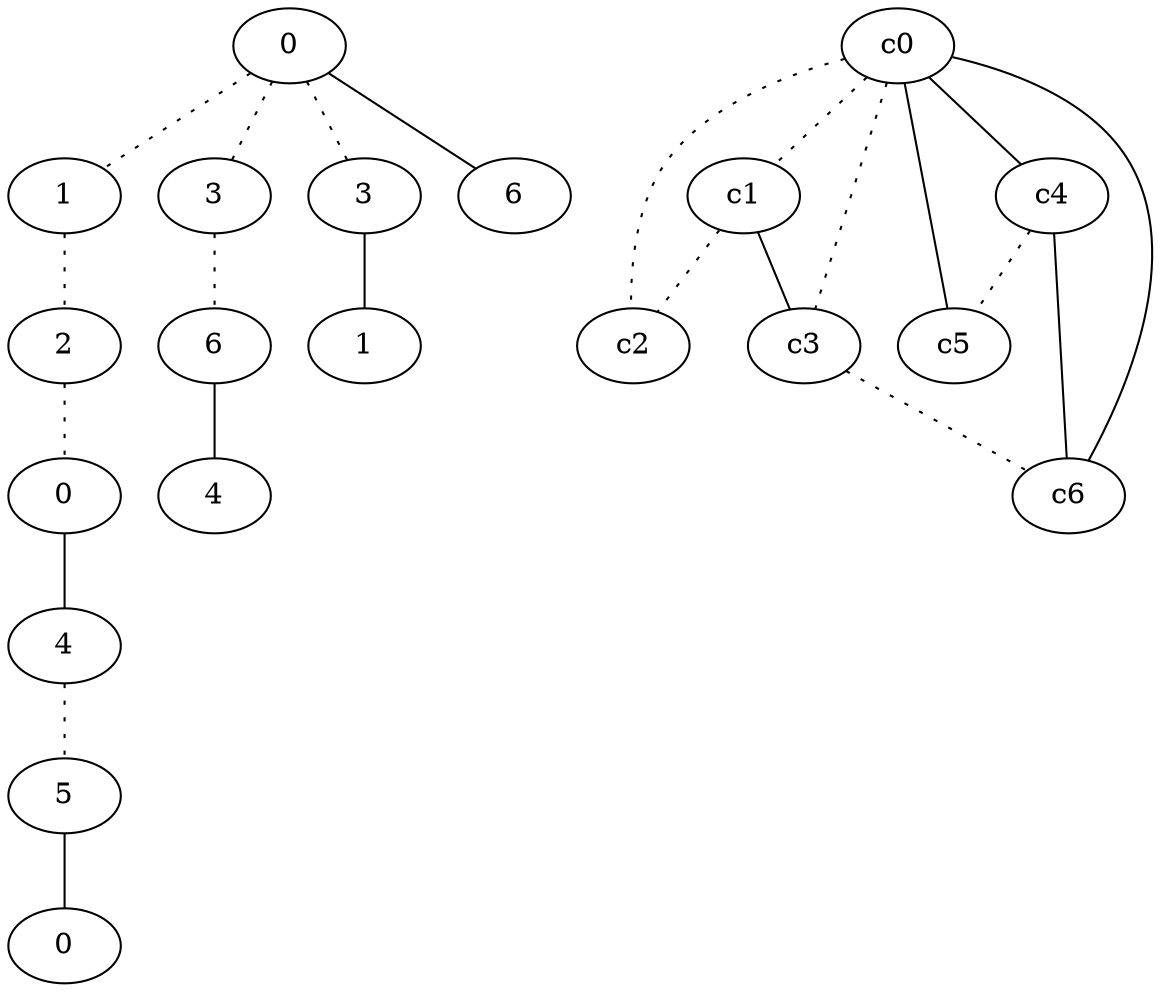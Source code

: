 graph {
a0[label=0];
a1[label=1];
a2[label=2];
a3[label=0];
a4[label=4];
a5[label=5];
a6[label=0];
a7[label=3];
a8[label=6];
a9[label=4];
a10[label=3];
a11[label=1];
a12[label=6];
a0 -- a1 [style=dotted];
a0 -- a7 [style=dotted];
a0 -- a10 [style=dotted];
a0 -- a12;
a1 -- a2 [style=dotted];
a2 -- a3 [style=dotted];
a3 -- a4;
a4 -- a5 [style=dotted];
a5 -- a6;
a7 -- a8 [style=dotted];
a8 -- a9;
a10 -- a11;
c0 -- c1 [style=dotted];
c0 -- c2 [style=dotted];
c0 -- c3 [style=dotted];
c0 -- c4;
c0 -- c5;
c0 -- c6;
c1 -- c2 [style=dotted];
c1 -- c3;
c3 -- c6 [style=dotted];
c4 -- c5 [style=dotted];
c4 -- c6;
}
